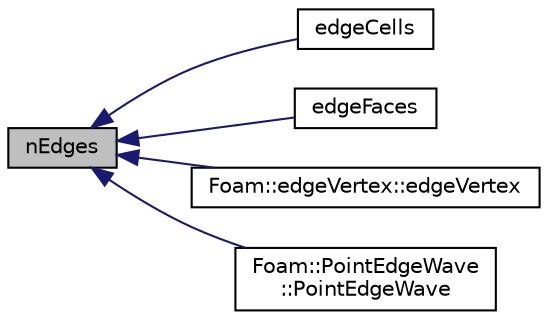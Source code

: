 digraph "nEdges"
{
  bgcolor="transparent";
  edge [fontname="Helvetica",fontsize="10",labelfontname="Helvetica",labelfontsize="10"];
  node [fontname="Helvetica",fontsize="10",shape=record];
  rankdir="LR";
  Node1 [label="nEdges",height=0.2,width=0.4,color="black", fillcolor="grey75", style="filled" fontcolor="black"];
  Node1 -> Node2 [dir="back",color="midnightblue",fontsize="10",style="solid",fontname="Helvetica"];
  Node2 [label="edgeCells",height=0.2,width=0.4,color="black",URL="$classFoam_1_1primitiveMesh.html#ace31b3054f7cff27298f5b79359efe2e"];
  Node1 -> Node3 [dir="back",color="midnightblue",fontsize="10",style="solid",fontname="Helvetica"];
  Node3 [label="edgeFaces",height=0.2,width=0.4,color="black",URL="$classFoam_1_1primitiveMesh.html#ab456054a1e7e1a07261799f50167916f"];
  Node1 -> Node4 [dir="back",color="midnightblue",fontsize="10",style="solid",fontname="Helvetica"];
  Node4 [label="Foam::edgeVertex::edgeVertex",height=0.2,width=0.4,color="black",URL="$classFoam_1_1edgeVertex.html#a682dabc9c9887be413338d437a940a10",tooltip="Construct from mesh. "];
  Node1 -> Node5 [dir="back",color="midnightblue",fontsize="10",style="solid",fontname="Helvetica"];
  Node5 [label="Foam::PointEdgeWave\l::PointEdgeWave",height=0.2,width=0.4,color="black",URL="$classFoam_1_1PointEdgeWave.html#a2acf5f1740269f65a112834959593bec",tooltip="Construct from mesh, list of changed points with the Type. "];
}

